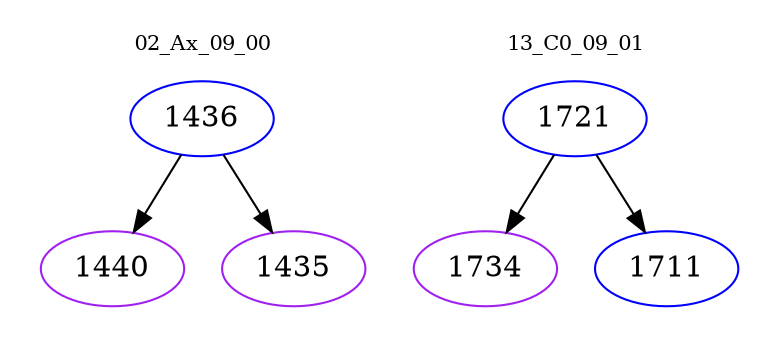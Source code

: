 digraph{
subgraph cluster_0 {
color = white
label = "02_Ax_09_00";
fontsize=10;
T0_1436 [label="1436", color="blue"]
T0_1436 -> T0_1440 [color="black"]
T0_1440 [label="1440", color="purple"]
T0_1436 -> T0_1435 [color="black"]
T0_1435 [label="1435", color="purple"]
}
subgraph cluster_1 {
color = white
label = "13_C0_09_01";
fontsize=10;
T1_1721 [label="1721", color="blue"]
T1_1721 -> T1_1734 [color="black"]
T1_1734 [label="1734", color="purple"]
T1_1721 -> T1_1711 [color="black"]
T1_1711 [label="1711", color="blue"]
}
}
